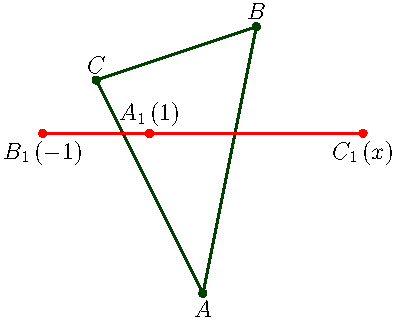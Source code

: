 size(7cm,7cm);

real x = 5;

pair a = ((x-1)/2,-(x+1)/2);
pair b = ((x+1)/2,(x-1)/2);
pair c = (0,1);

pair a1 = a + I*(b-c);
pair b1 = b + I*(c-a);
pair c1 = c + I*(a-b);

draw(a--b--c--cycle,darkgreen+1);
draw(a1--b1--c1--cycle, red+1);

dot(a,darkgreen+4);dot(b,darkgreen+4);dot(c,darkgreen+4);
dot(a1,red+4);dot(b1,red+4);dot(c1,red+4);

label("$A_1\, (1)$",a1,N);label("$B_1\,(-1)$",b1,S); label("$C_1\, (x)$",c1,S);
label("$A$",a,S);label("$B$",b,N);label("$C$",c,N);